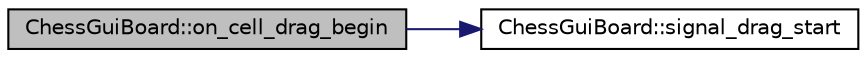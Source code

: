 digraph G
{
  bgcolor="transparent";
  edge [fontname="Helvetica",fontsize="10",labelfontname="Helvetica",labelfontsize="10"];
  node [fontname="Helvetica",fontsize="10",shape=record];
  rankdir=LR;
  Node1 [label="ChessGuiBoard::on_cell_drag_begin",height=0.2,width=0.4,color="black", fillcolor="grey75", style="filled" fontcolor="black"];
  Node1 -> Node2 [color="midnightblue",fontsize="10",style="solid",fontname="Helvetica"];
  Node2 [label="ChessGuiBoard::signal_drag_start",height=0.2,width=0.4,color="black",URL="$d3/da9/classChessGuiBoard.html#ac96c5e3eee573606587ee5523c4e137a",tooltip="emited when button 1 is pressed, held, and then the mouse is moved"];
}
